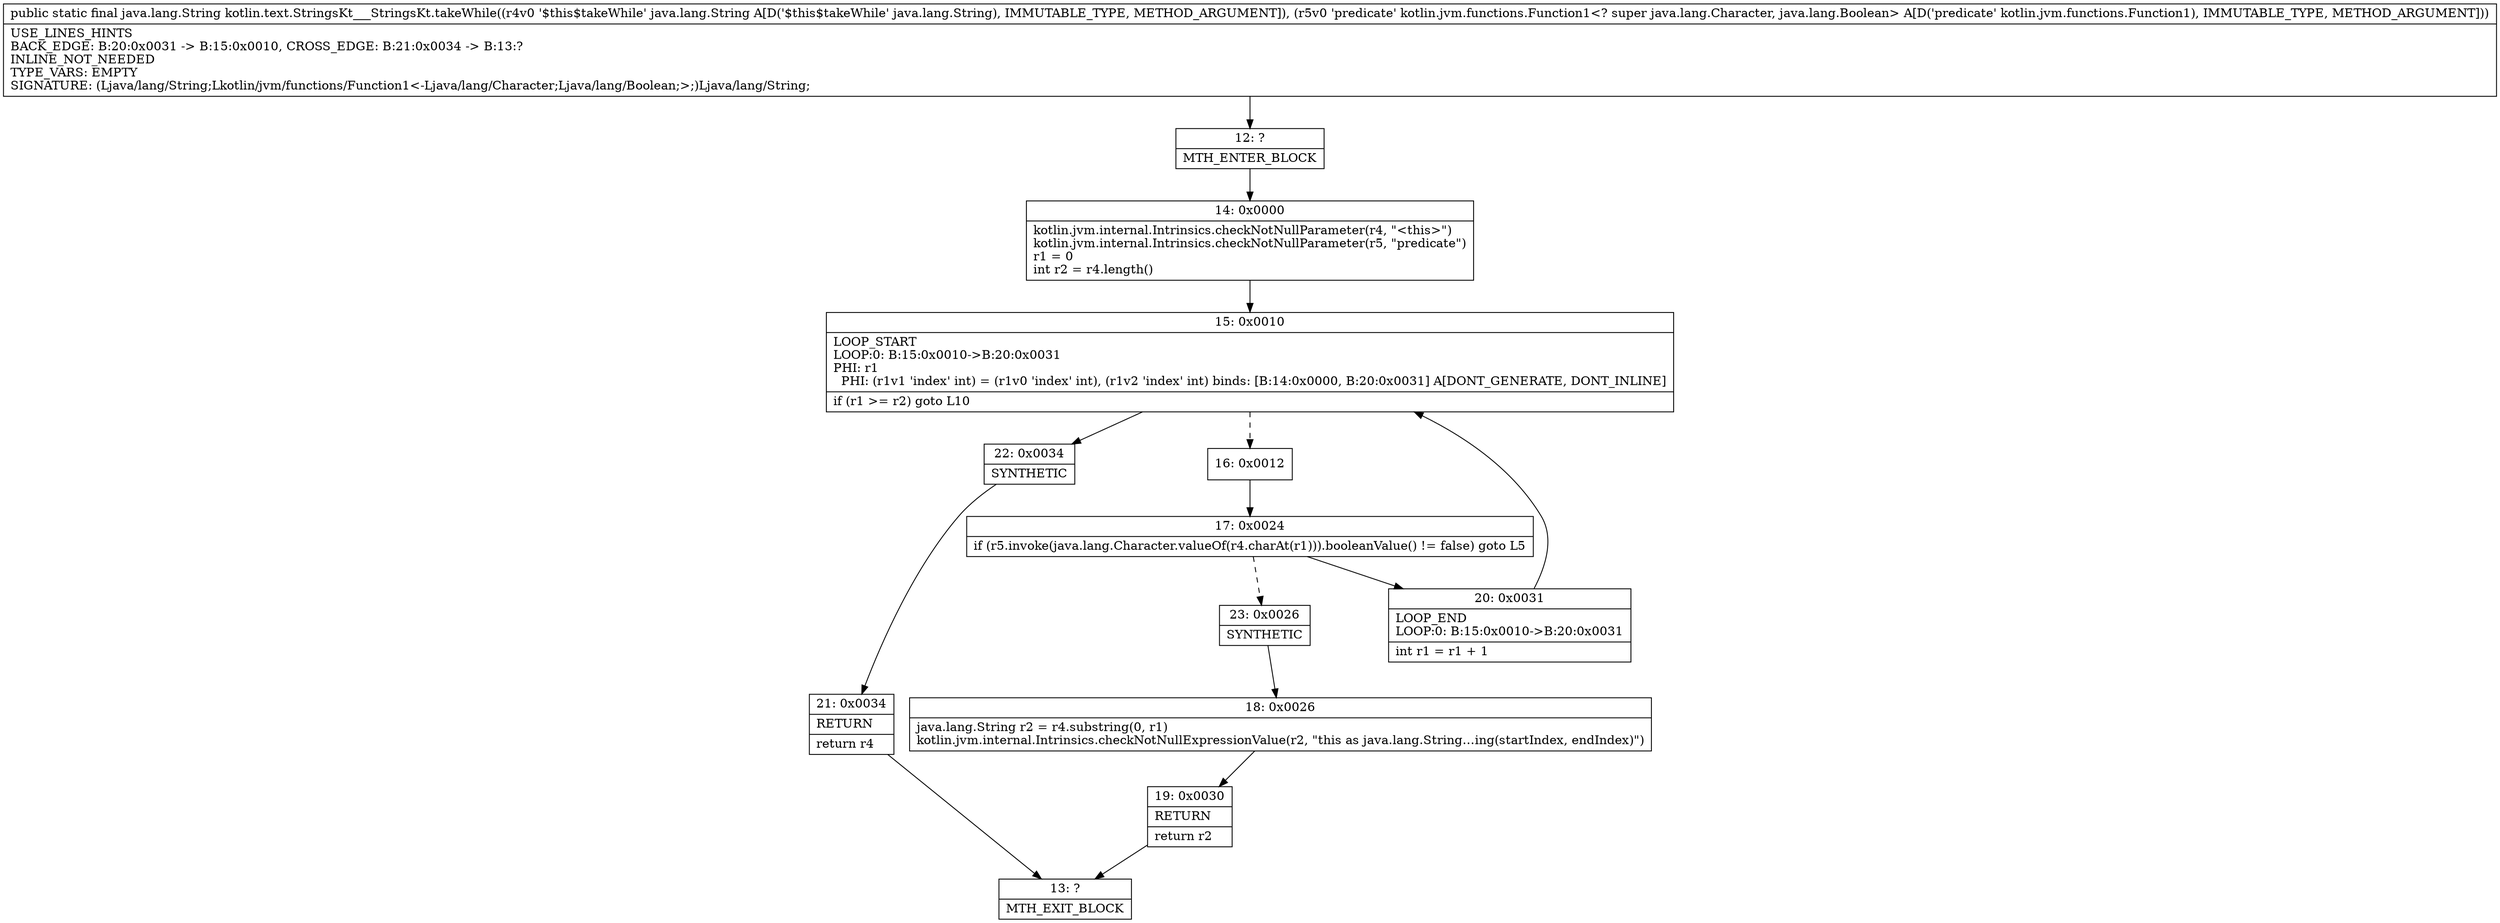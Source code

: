 digraph "CFG forkotlin.text.StringsKt___StringsKt.takeWhile(Ljava\/lang\/String;Lkotlin\/jvm\/functions\/Function1;)Ljava\/lang\/String;" {
Node_12 [shape=record,label="{12\:\ ?|MTH_ENTER_BLOCK\l}"];
Node_14 [shape=record,label="{14\:\ 0x0000|kotlin.jvm.internal.Intrinsics.checkNotNullParameter(r4, \"\<this\>\")\lkotlin.jvm.internal.Intrinsics.checkNotNullParameter(r5, \"predicate\")\lr1 = 0\lint r2 = r4.length()\l}"];
Node_15 [shape=record,label="{15\:\ 0x0010|LOOP_START\lLOOP:0: B:15:0x0010\-\>B:20:0x0031\lPHI: r1 \l  PHI: (r1v1 'index' int) = (r1v0 'index' int), (r1v2 'index' int) binds: [B:14:0x0000, B:20:0x0031] A[DONT_GENERATE, DONT_INLINE]\l|if (r1 \>= r2) goto L10\l}"];
Node_16 [shape=record,label="{16\:\ 0x0012}"];
Node_17 [shape=record,label="{17\:\ 0x0024|if (r5.invoke(java.lang.Character.valueOf(r4.charAt(r1))).booleanValue() != false) goto L5\l}"];
Node_20 [shape=record,label="{20\:\ 0x0031|LOOP_END\lLOOP:0: B:15:0x0010\-\>B:20:0x0031\l|int r1 = r1 + 1\l}"];
Node_23 [shape=record,label="{23\:\ 0x0026|SYNTHETIC\l}"];
Node_18 [shape=record,label="{18\:\ 0x0026|java.lang.String r2 = r4.substring(0, r1)\lkotlin.jvm.internal.Intrinsics.checkNotNullExpressionValue(r2, \"this as java.lang.String…ing(startIndex, endIndex)\")\l}"];
Node_19 [shape=record,label="{19\:\ 0x0030|RETURN\l|return r2\l}"];
Node_13 [shape=record,label="{13\:\ ?|MTH_EXIT_BLOCK\l}"];
Node_22 [shape=record,label="{22\:\ 0x0034|SYNTHETIC\l}"];
Node_21 [shape=record,label="{21\:\ 0x0034|RETURN\l|return r4\l}"];
MethodNode[shape=record,label="{public static final java.lang.String kotlin.text.StringsKt___StringsKt.takeWhile((r4v0 '$this$takeWhile' java.lang.String A[D('$this$takeWhile' java.lang.String), IMMUTABLE_TYPE, METHOD_ARGUMENT]), (r5v0 'predicate' kotlin.jvm.functions.Function1\<? super java.lang.Character, java.lang.Boolean\> A[D('predicate' kotlin.jvm.functions.Function1), IMMUTABLE_TYPE, METHOD_ARGUMENT]))  | USE_LINES_HINTS\lBACK_EDGE: B:20:0x0031 \-\> B:15:0x0010, CROSS_EDGE: B:21:0x0034 \-\> B:13:?\lINLINE_NOT_NEEDED\lTYPE_VARS: EMPTY\lSIGNATURE: (Ljava\/lang\/String;Lkotlin\/jvm\/functions\/Function1\<\-Ljava\/lang\/Character;Ljava\/lang\/Boolean;\>;)Ljava\/lang\/String;\l}"];
MethodNode -> Node_12;Node_12 -> Node_14;
Node_14 -> Node_15;
Node_15 -> Node_16[style=dashed];
Node_15 -> Node_22;
Node_16 -> Node_17;
Node_17 -> Node_20;
Node_17 -> Node_23[style=dashed];
Node_20 -> Node_15;
Node_23 -> Node_18;
Node_18 -> Node_19;
Node_19 -> Node_13;
Node_22 -> Node_21;
Node_21 -> Node_13;
}

